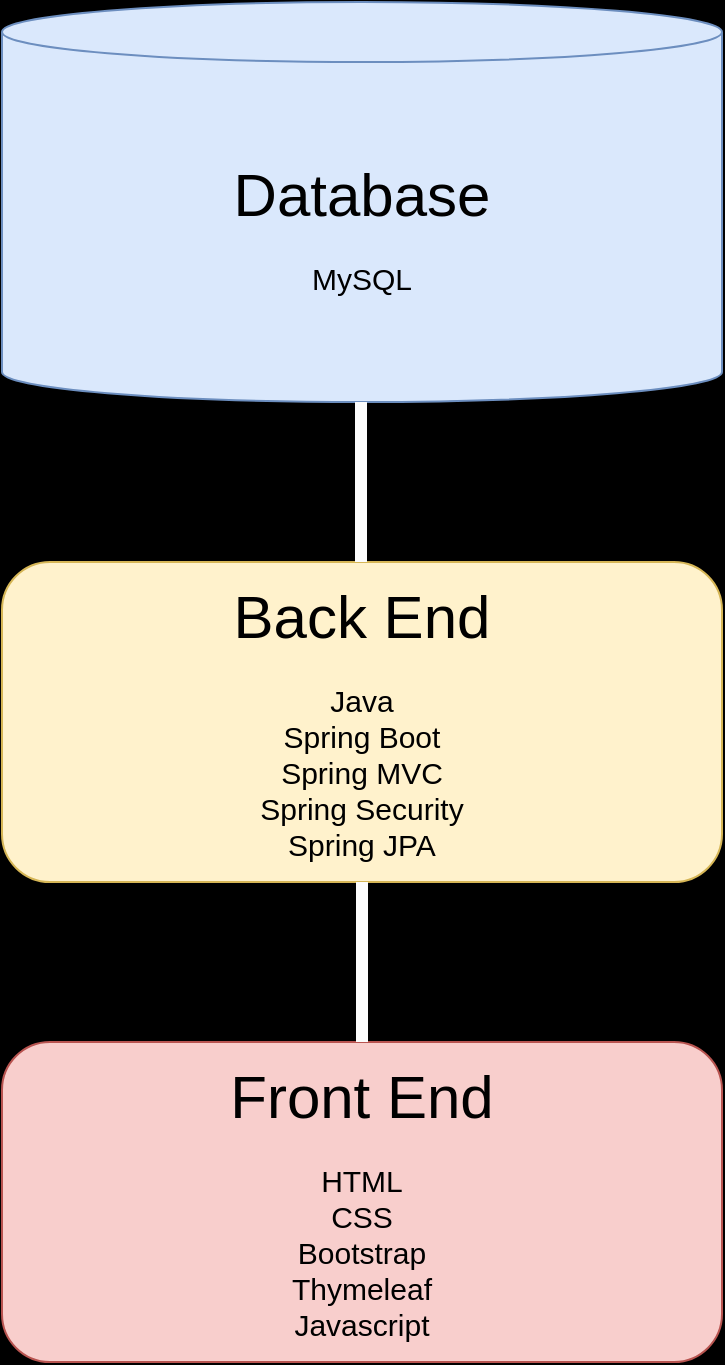 <mxfile version="17.4.6" type="device"><diagram id="rF2FXAQnmin8KPDb4dxq" name="Page-1"><mxGraphModel dx="1422" dy="794" grid="0" gridSize="10" guides="1" tooltips="1" connect="1" arrows="1" fold="1" page="1" pageScale="1" pageWidth="850" pageHeight="1100" background="#000000" math="0" shadow="0"><root><mxCell id="0"/><mxCell id="1" parent="0"/><mxCell id="5BKZ7LmOobp8F6Yo5zC4-1" value="&lt;font style=&quot;font-size: 30px&quot;&gt;Database&lt;br&gt;&lt;/font&gt;&lt;br&gt;&lt;font style=&quot;font-size: 15px&quot;&gt;MySQL&lt;/font&gt;" style="shape=cylinder3;whiteSpace=wrap;html=1;boundedLbl=1;backgroundOutline=1;size=15;fillColor=#dae8fc;strokeColor=#6c8ebf;" vertex="1" parent="1"><mxGeometry x="280" y="40" width="360" height="200" as="geometry"/></mxCell><mxCell id="5BKZ7LmOobp8F6Yo5zC4-2" value="&lt;font style=&quot;font-size: 30px&quot;&gt;Back End&lt;/font&gt;&lt;br&gt;&lt;br&gt;&lt;font style=&quot;font-size: 15px&quot;&gt;Java&lt;br&gt;Spring Boot&lt;br&gt;Spring MVC&lt;br&gt;Spring Security&lt;br&gt;Spring JPA&lt;/font&gt;" style="rounded=1;whiteSpace=wrap;html=1;fillColor=#fff2cc;strokeColor=#d6b656;" vertex="1" parent="1"><mxGeometry x="280" y="320" width="360" height="160" as="geometry"/></mxCell><mxCell id="5BKZ7LmOobp8F6Yo5zC4-3" value="&lt;font style=&quot;font-size: 30px&quot;&gt;Front End&lt;/font&gt;&lt;br&gt;&lt;br&gt;&lt;font style=&quot;font-size: 15px&quot;&gt;HTML&lt;br&gt;CSS&lt;br&gt;Bootstrap&lt;br&gt;Thymeleaf&lt;br&gt;Javascript&lt;br&gt;&lt;/font&gt;" style="rounded=1;whiteSpace=wrap;html=1;fillColor=#f8cecc;strokeColor=#b85450;" vertex="1" parent="1"><mxGeometry x="280" y="560" width="360" height="160" as="geometry"/></mxCell><mxCell id="5BKZ7LmOobp8F6Yo5zC4-4" value="" style="endArrow=none;html=1;rounded=0;fontSize=30;exitX=0.5;exitY=0;exitDx=0;exitDy=0;entryX=0.5;entryY=1;entryDx=0;entryDy=0;strokeWidth=6;strokeColor=#FCFCFC;" edge="1" parent="1" source="5BKZ7LmOobp8F6Yo5zC4-3" target="5BKZ7LmOobp8F6Yo5zC4-2"><mxGeometry width="50" height="50" relative="1" as="geometry"><mxPoint x="400" y="540" as="sourcePoint"/><mxPoint x="450" y="490" as="targetPoint"/></mxGeometry></mxCell><mxCell id="5BKZ7LmOobp8F6Yo5zC4-5" value="" style="endArrow=none;html=1;rounded=0;fontSize=30;exitX=0.5;exitY=0;exitDx=0;exitDy=0;entryX=0.5;entryY=1;entryDx=0;entryDy=0;strokeWidth=6;strokeColor=#FCFCFC;" edge="1" parent="1"><mxGeometry width="50" height="50" relative="1" as="geometry"><mxPoint x="459.5" y="320" as="sourcePoint"/><mxPoint x="459.5" y="240" as="targetPoint"/></mxGeometry></mxCell></root></mxGraphModel></diagram></mxfile>
